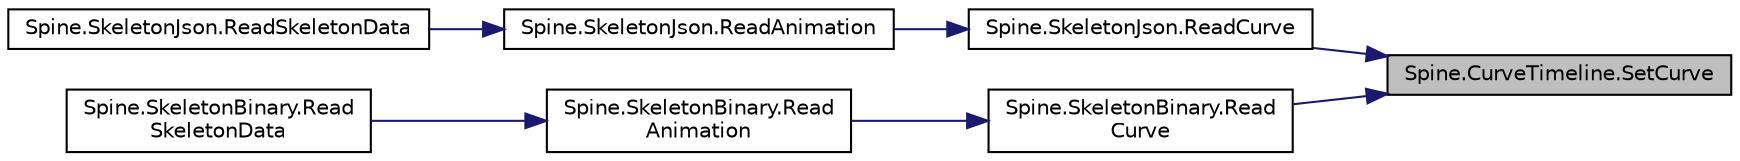 digraph "Spine.CurveTimeline.SetCurve"
{
 // LATEX_PDF_SIZE
  edge [fontname="Helvetica",fontsize="10",labelfontname="Helvetica",labelfontsize="10"];
  node [fontname="Helvetica",fontsize="10",shape=record];
  rankdir="RL";
  Node1 [label="Spine.CurveTimeline.SetCurve",height=0.2,width=0.4,color="black", fillcolor="grey75", style="filled", fontcolor="black",tooltip="Sets the control handle positions for an interpolation bezier curve used to transition from this keyf..."];
  Node1 -> Node2 [dir="back",color="midnightblue",fontsize="10",style="solid",fontname="Helvetica"];
  Node2 [label="Spine.SkeletonJson.ReadCurve",height=0.2,width=0.4,color="black", fillcolor="white", style="filled",URL="$class_spine_1_1_skeleton_json.html#ad8560242abf5194a1161d7935b0b8f2d",tooltip=" "];
  Node2 -> Node3 [dir="back",color="midnightblue",fontsize="10",style="solid",fontname="Helvetica"];
  Node3 [label="Spine.SkeletonJson.ReadAnimation",height=0.2,width=0.4,color="black", fillcolor="white", style="filled",URL="$class_spine_1_1_skeleton_json.html#a5a511206252f8a690d6f82b91f24b57b",tooltip=" "];
  Node3 -> Node4 [dir="back",color="midnightblue",fontsize="10",style="solid",fontname="Helvetica"];
  Node4 [label="Spine.SkeletonJson.ReadSkeletonData",height=0.2,width=0.4,color="black", fillcolor="white", style="filled",URL="$class_spine_1_1_skeleton_json.html#ae7e26ebf33823ab41245076dee691647",tooltip=" "];
  Node1 -> Node5 [dir="back",color="midnightblue",fontsize="10",style="solid",fontname="Helvetica"];
  Node5 [label="Spine.SkeletonBinary.Read\lCurve",height=0.2,width=0.4,color="black", fillcolor="white", style="filled",URL="$class_spine_1_1_skeleton_binary.html#ad108de830c6c9dda023c1ee8ae57be67",tooltip=" "];
  Node5 -> Node6 [dir="back",color="midnightblue",fontsize="10",style="solid",fontname="Helvetica"];
  Node6 [label="Spine.SkeletonBinary.Read\lAnimation",height=0.2,width=0.4,color="black", fillcolor="white", style="filled",URL="$class_spine_1_1_skeleton_binary.html#a6f7cbf08deda1371511f41b7020c0e1b",tooltip=" "];
  Node6 -> Node7 [dir="back",color="midnightblue",fontsize="10",style="solid",fontname="Helvetica"];
  Node7 [label="Spine.SkeletonBinary.Read\lSkeletonData",height=0.2,width=0.4,color="black", fillcolor="white", style="filled",URL="$class_spine_1_1_skeleton_binary.html#a582124ec600d1c470f5088d8cd5e55cd",tooltip=" "];
}
